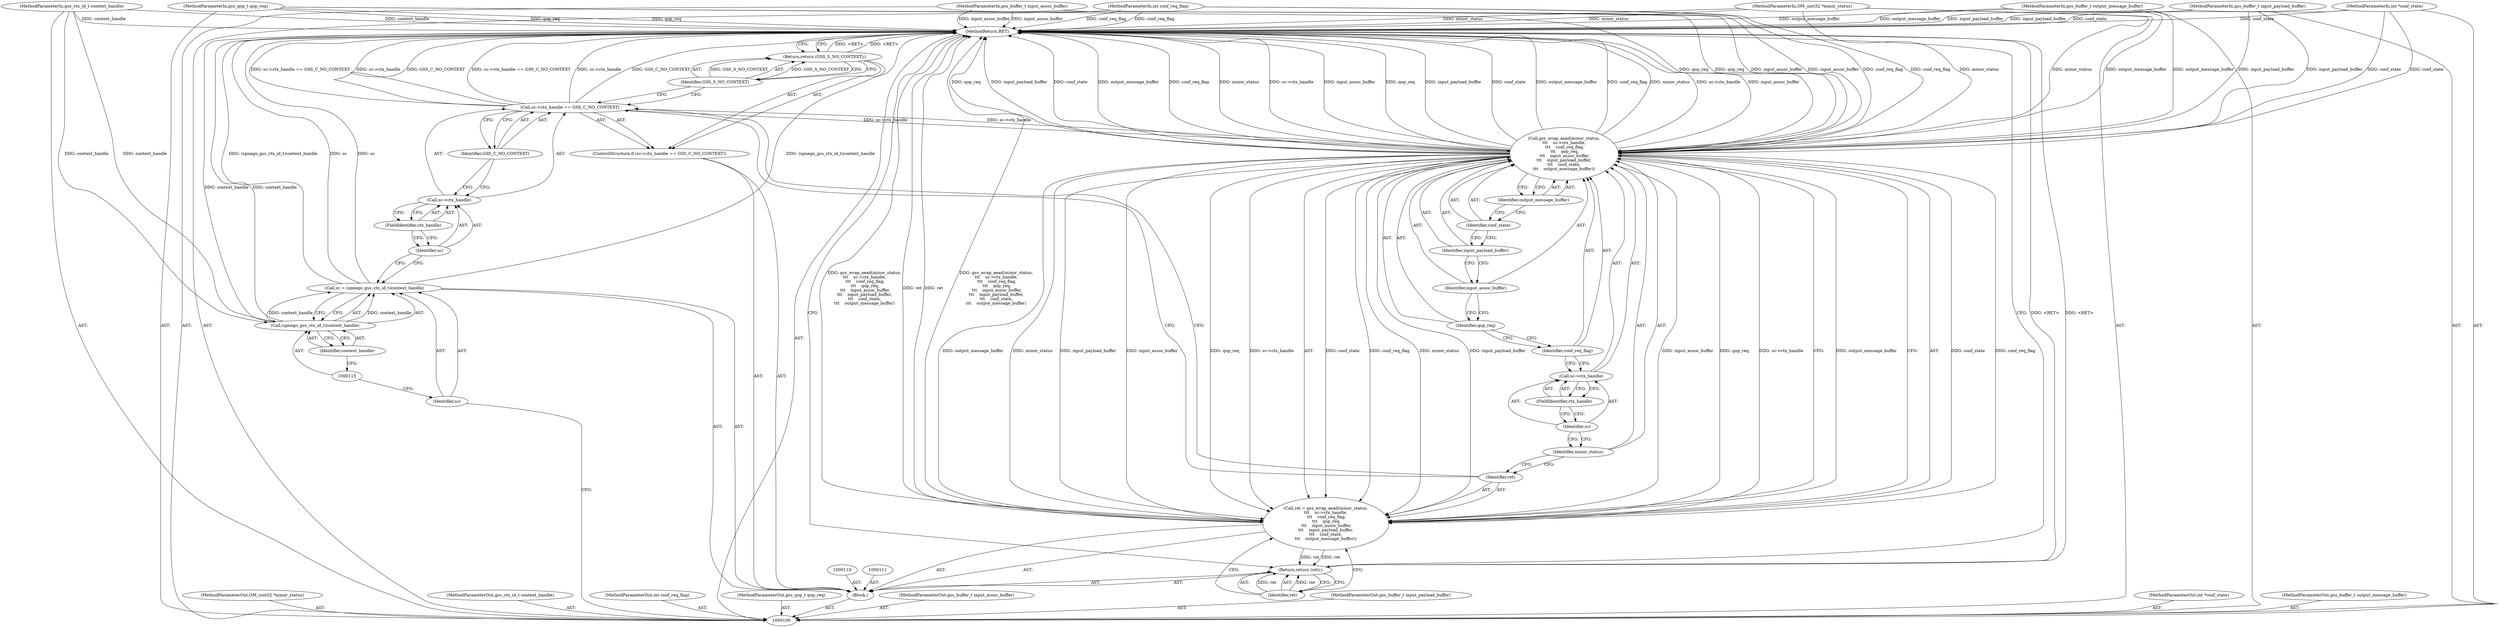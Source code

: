 digraph "0_krb5_b51b33f2bc5d1497ddf5bd107f791c101695000d_24" {
"1000140" [label="(MethodReturn,RET)"];
"1000101" [label="(MethodParameterIn,OM_uint32 *minor_status)"];
"1000183" [label="(MethodParameterOut,OM_uint32 *minor_status)"];
"1000112" [label="(Call,sc = (spnego_gss_ctx_id_t)context_handle)"];
"1000113" [label="(Identifier,sc)"];
"1000114" [label="(Call,(spnego_gss_ctx_id_t)context_handle)"];
"1000116" [label="(Identifier,context_handle)"];
"1000117" [label="(ControlStructure,if (sc->ctx_handle == GSS_C_NO_CONTEXT))"];
"1000122" [label="(Identifier,GSS_C_NO_CONTEXT)"];
"1000118" [label="(Call,sc->ctx_handle == GSS_C_NO_CONTEXT)"];
"1000119" [label="(Call,sc->ctx_handle)"];
"1000120" [label="(Identifier,sc)"];
"1000121" [label="(FieldIdentifier,ctx_handle)"];
"1000124" [label="(Identifier,GSS_S_NO_CONTEXT)"];
"1000123" [label="(Return,return (GSS_S_NO_CONTEXT);)"];
"1000125" [label="(Call,ret = gss_wrap_aead(minor_status,\n\t\t\t    sc->ctx_handle,\n \t\t\t    conf_req_flag,\n \t\t\t    qop_req,\n \t\t\t    input_assoc_buffer,\n\t\t\t    input_payload_buffer,\n\t\t\t    conf_state,\n\t\t\t    output_message_buffer))"];
"1000126" [label="(Identifier,ret)"];
"1000128" [label="(Identifier,minor_status)"];
"1000127" [label="(Call,gss_wrap_aead(minor_status,\n\t\t\t    sc->ctx_handle,\n \t\t\t    conf_req_flag,\n \t\t\t    qop_req,\n \t\t\t    input_assoc_buffer,\n\t\t\t    input_payload_buffer,\n\t\t\t    conf_state,\n\t\t\t    output_message_buffer))"];
"1000131" [label="(FieldIdentifier,ctx_handle)"];
"1000129" [label="(Call,sc->ctx_handle)"];
"1000130" [label="(Identifier,sc)"];
"1000132" [label="(Identifier,conf_req_flag)"];
"1000133" [label="(Identifier,qop_req)"];
"1000102" [label="(MethodParameterIn,gss_ctx_id_t context_handle)"];
"1000184" [label="(MethodParameterOut,gss_ctx_id_t context_handle)"];
"1000134" [label="(Identifier,input_assoc_buffer)"];
"1000135" [label="(Identifier,input_payload_buffer)"];
"1000136" [label="(Identifier,conf_state)"];
"1000137" [label="(Identifier,output_message_buffer)"];
"1000138" [label="(Return,return (ret);)"];
"1000139" [label="(Identifier,ret)"];
"1000103" [label="(MethodParameterIn,int conf_req_flag)"];
"1000185" [label="(MethodParameterOut,int conf_req_flag)"];
"1000104" [label="(MethodParameterIn,gss_qop_t qop_req)"];
"1000186" [label="(MethodParameterOut,gss_qop_t qop_req)"];
"1000105" [label="(MethodParameterIn,gss_buffer_t input_assoc_buffer)"];
"1000187" [label="(MethodParameterOut,gss_buffer_t input_assoc_buffer)"];
"1000106" [label="(MethodParameterIn,gss_buffer_t input_payload_buffer)"];
"1000188" [label="(MethodParameterOut,gss_buffer_t input_payload_buffer)"];
"1000107" [label="(MethodParameterIn,int *conf_state)"];
"1000189" [label="(MethodParameterOut,int *conf_state)"];
"1000108" [label="(MethodParameterIn,gss_buffer_t output_message_buffer)"];
"1000190" [label="(MethodParameterOut,gss_buffer_t output_message_buffer)"];
"1000109" [label="(Block,)"];
"1000140" -> "1000100"  [label="AST: "];
"1000140" -> "1000123"  [label="CFG: "];
"1000140" -> "1000138"  [label="CFG: "];
"1000125" -> "1000140"  [label="DDG: ret"];
"1000125" -> "1000140"  [label="DDG: gss_wrap_aead(minor_status,\n\t\t\t    sc->ctx_handle,\n \t\t\t    conf_req_flag,\n \t\t\t    qop_req,\n \t\t\t    input_assoc_buffer,\n\t\t\t    input_payload_buffer,\n\t\t\t    conf_state,\n\t\t\t    output_message_buffer)"];
"1000108" -> "1000140"  [label="DDG: output_message_buffer"];
"1000107" -> "1000140"  [label="DDG: conf_state"];
"1000104" -> "1000140"  [label="DDG: qop_req"];
"1000105" -> "1000140"  [label="DDG: input_assoc_buffer"];
"1000112" -> "1000140"  [label="DDG: (spnego_gss_ctx_id_t)context_handle"];
"1000112" -> "1000140"  [label="DDG: sc"];
"1000127" -> "1000140"  [label="DDG: conf_req_flag"];
"1000127" -> "1000140"  [label="DDG: minor_status"];
"1000127" -> "1000140"  [label="DDG: sc->ctx_handle"];
"1000127" -> "1000140"  [label="DDG: input_assoc_buffer"];
"1000127" -> "1000140"  [label="DDG: qop_req"];
"1000127" -> "1000140"  [label="DDG: input_payload_buffer"];
"1000127" -> "1000140"  [label="DDG: conf_state"];
"1000127" -> "1000140"  [label="DDG: output_message_buffer"];
"1000118" -> "1000140"  [label="DDG: sc->ctx_handle == GSS_C_NO_CONTEXT"];
"1000118" -> "1000140"  [label="DDG: sc->ctx_handle"];
"1000118" -> "1000140"  [label="DDG: GSS_C_NO_CONTEXT"];
"1000114" -> "1000140"  [label="DDG: context_handle"];
"1000103" -> "1000140"  [label="DDG: conf_req_flag"];
"1000102" -> "1000140"  [label="DDG: context_handle"];
"1000101" -> "1000140"  [label="DDG: minor_status"];
"1000106" -> "1000140"  [label="DDG: input_payload_buffer"];
"1000138" -> "1000140"  [label="DDG: <RET>"];
"1000123" -> "1000140"  [label="DDG: <RET>"];
"1000101" -> "1000100"  [label="AST: "];
"1000101" -> "1000140"  [label="DDG: minor_status"];
"1000101" -> "1000127"  [label="DDG: minor_status"];
"1000183" -> "1000100"  [label="AST: "];
"1000112" -> "1000109"  [label="AST: "];
"1000112" -> "1000114"  [label="CFG: "];
"1000113" -> "1000112"  [label="AST: "];
"1000114" -> "1000112"  [label="AST: "];
"1000120" -> "1000112"  [label="CFG: "];
"1000112" -> "1000140"  [label="DDG: (spnego_gss_ctx_id_t)context_handle"];
"1000112" -> "1000140"  [label="DDG: sc"];
"1000114" -> "1000112"  [label="DDG: context_handle"];
"1000113" -> "1000112"  [label="AST: "];
"1000113" -> "1000100"  [label="CFG: "];
"1000115" -> "1000113"  [label="CFG: "];
"1000114" -> "1000112"  [label="AST: "];
"1000114" -> "1000116"  [label="CFG: "];
"1000115" -> "1000114"  [label="AST: "];
"1000116" -> "1000114"  [label="AST: "];
"1000112" -> "1000114"  [label="CFG: "];
"1000114" -> "1000140"  [label="DDG: context_handle"];
"1000114" -> "1000112"  [label="DDG: context_handle"];
"1000102" -> "1000114"  [label="DDG: context_handle"];
"1000116" -> "1000114"  [label="AST: "];
"1000116" -> "1000115"  [label="CFG: "];
"1000114" -> "1000116"  [label="CFG: "];
"1000117" -> "1000109"  [label="AST: "];
"1000118" -> "1000117"  [label="AST: "];
"1000123" -> "1000117"  [label="AST: "];
"1000122" -> "1000118"  [label="AST: "];
"1000122" -> "1000119"  [label="CFG: "];
"1000118" -> "1000122"  [label="CFG: "];
"1000118" -> "1000117"  [label="AST: "];
"1000118" -> "1000122"  [label="CFG: "];
"1000119" -> "1000118"  [label="AST: "];
"1000122" -> "1000118"  [label="AST: "];
"1000124" -> "1000118"  [label="CFG: "];
"1000126" -> "1000118"  [label="CFG: "];
"1000118" -> "1000140"  [label="DDG: sc->ctx_handle == GSS_C_NO_CONTEXT"];
"1000118" -> "1000140"  [label="DDG: sc->ctx_handle"];
"1000118" -> "1000140"  [label="DDG: GSS_C_NO_CONTEXT"];
"1000118" -> "1000127"  [label="DDG: sc->ctx_handle"];
"1000119" -> "1000118"  [label="AST: "];
"1000119" -> "1000121"  [label="CFG: "];
"1000120" -> "1000119"  [label="AST: "];
"1000121" -> "1000119"  [label="AST: "];
"1000122" -> "1000119"  [label="CFG: "];
"1000120" -> "1000119"  [label="AST: "];
"1000120" -> "1000112"  [label="CFG: "];
"1000121" -> "1000120"  [label="CFG: "];
"1000121" -> "1000119"  [label="AST: "];
"1000121" -> "1000120"  [label="CFG: "];
"1000119" -> "1000121"  [label="CFG: "];
"1000124" -> "1000123"  [label="AST: "];
"1000124" -> "1000118"  [label="CFG: "];
"1000123" -> "1000124"  [label="CFG: "];
"1000124" -> "1000123"  [label="DDG: GSS_S_NO_CONTEXT"];
"1000123" -> "1000117"  [label="AST: "];
"1000123" -> "1000124"  [label="CFG: "];
"1000124" -> "1000123"  [label="AST: "];
"1000140" -> "1000123"  [label="CFG: "];
"1000123" -> "1000140"  [label="DDG: <RET>"];
"1000124" -> "1000123"  [label="DDG: GSS_S_NO_CONTEXT"];
"1000125" -> "1000109"  [label="AST: "];
"1000125" -> "1000127"  [label="CFG: "];
"1000126" -> "1000125"  [label="AST: "];
"1000127" -> "1000125"  [label="AST: "];
"1000139" -> "1000125"  [label="CFG: "];
"1000125" -> "1000140"  [label="DDG: ret"];
"1000125" -> "1000140"  [label="DDG: gss_wrap_aead(minor_status,\n\t\t\t    sc->ctx_handle,\n \t\t\t    conf_req_flag,\n \t\t\t    qop_req,\n \t\t\t    input_assoc_buffer,\n\t\t\t    input_payload_buffer,\n\t\t\t    conf_state,\n\t\t\t    output_message_buffer)"];
"1000127" -> "1000125"  [label="DDG: conf_state"];
"1000127" -> "1000125"  [label="DDG: conf_req_flag"];
"1000127" -> "1000125"  [label="DDG: output_message_buffer"];
"1000127" -> "1000125"  [label="DDG: minor_status"];
"1000127" -> "1000125"  [label="DDG: input_payload_buffer"];
"1000127" -> "1000125"  [label="DDG: input_assoc_buffer"];
"1000127" -> "1000125"  [label="DDG: qop_req"];
"1000127" -> "1000125"  [label="DDG: sc->ctx_handle"];
"1000125" -> "1000138"  [label="DDG: ret"];
"1000126" -> "1000125"  [label="AST: "];
"1000126" -> "1000118"  [label="CFG: "];
"1000128" -> "1000126"  [label="CFG: "];
"1000128" -> "1000127"  [label="AST: "];
"1000128" -> "1000126"  [label="CFG: "];
"1000130" -> "1000128"  [label="CFG: "];
"1000127" -> "1000125"  [label="AST: "];
"1000127" -> "1000137"  [label="CFG: "];
"1000128" -> "1000127"  [label="AST: "];
"1000129" -> "1000127"  [label="AST: "];
"1000132" -> "1000127"  [label="AST: "];
"1000133" -> "1000127"  [label="AST: "];
"1000134" -> "1000127"  [label="AST: "];
"1000135" -> "1000127"  [label="AST: "];
"1000136" -> "1000127"  [label="AST: "];
"1000137" -> "1000127"  [label="AST: "];
"1000125" -> "1000127"  [label="CFG: "];
"1000127" -> "1000140"  [label="DDG: conf_req_flag"];
"1000127" -> "1000140"  [label="DDG: minor_status"];
"1000127" -> "1000140"  [label="DDG: sc->ctx_handle"];
"1000127" -> "1000140"  [label="DDG: input_assoc_buffer"];
"1000127" -> "1000140"  [label="DDG: qop_req"];
"1000127" -> "1000140"  [label="DDG: input_payload_buffer"];
"1000127" -> "1000140"  [label="DDG: conf_state"];
"1000127" -> "1000140"  [label="DDG: output_message_buffer"];
"1000127" -> "1000125"  [label="DDG: conf_state"];
"1000127" -> "1000125"  [label="DDG: conf_req_flag"];
"1000127" -> "1000125"  [label="DDG: output_message_buffer"];
"1000127" -> "1000125"  [label="DDG: minor_status"];
"1000127" -> "1000125"  [label="DDG: input_payload_buffer"];
"1000127" -> "1000125"  [label="DDG: input_assoc_buffer"];
"1000127" -> "1000125"  [label="DDG: qop_req"];
"1000127" -> "1000125"  [label="DDG: sc->ctx_handle"];
"1000101" -> "1000127"  [label="DDG: minor_status"];
"1000118" -> "1000127"  [label="DDG: sc->ctx_handle"];
"1000103" -> "1000127"  [label="DDG: conf_req_flag"];
"1000104" -> "1000127"  [label="DDG: qop_req"];
"1000105" -> "1000127"  [label="DDG: input_assoc_buffer"];
"1000106" -> "1000127"  [label="DDG: input_payload_buffer"];
"1000107" -> "1000127"  [label="DDG: conf_state"];
"1000108" -> "1000127"  [label="DDG: output_message_buffer"];
"1000131" -> "1000129"  [label="AST: "];
"1000131" -> "1000130"  [label="CFG: "];
"1000129" -> "1000131"  [label="CFG: "];
"1000129" -> "1000127"  [label="AST: "];
"1000129" -> "1000131"  [label="CFG: "];
"1000130" -> "1000129"  [label="AST: "];
"1000131" -> "1000129"  [label="AST: "];
"1000132" -> "1000129"  [label="CFG: "];
"1000130" -> "1000129"  [label="AST: "];
"1000130" -> "1000128"  [label="CFG: "];
"1000131" -> "1000130"  [label="CFG: "];
"1000132" -> "1000127"  [label="AST: "];
"1000132" -> "1000129"  [label="CFG: "];
"1000133" -> "1000132"  [label="CFG: "];
"1000133" -> "1000127"  [label="AST: "];
"1000133" -> "1000132"  [label="CFG: "];
"1000134" -> "1000133"  [label="CFG: "];
"1000102" -> "1000100"  [label="AST: "];
"1000102" -> "1000140"  [label="DDG: context_handle"];
"1000102" -> "1000114"  [label="DDG: context_handle"];
"1000184" -> "1000100"  [label="AST: "];
"1000134" -> "1000127"  [label="AST: "];
"1000134" -> "1000133"  [label="CFG: "];
"1000135" -> "1000134"  [label="CFG: "];
"1000135" -> "1000127"  [label="AST: "];
"1000135" -> "1000134"  [label="CFG: "];
"1000136" -> "1000135"  [label="CFG: "];
"1000136" -> "1000127"  [label="AST: "];
"1000136" -> "1000135"  [label="CFG: "];
"1000137" -> "1000136"  [label="CFG: "];
"1000137" -> "1000127"  [label="AST: "];
"1000137" -> "1000136"  [label="CFG: "];
"1000127" -> "1000137"  [label="CFG: "];
"1000138" -> "1000109"  [label="AST: "];
"1000138" -> "1000139"  [label="CFG: "];
"1000139" -> "1000138"  [label="AST: "];
"1000140" -> "1000138"  [label="CFG: "];
"1000138" -> "1000140"  [label="DDG: <RET>"];
"1000139" -> "1000138"  [label="DDG: ret"];
"1000125" -> "1000138"  [label="DDG: ret"];
"1000139" -> "1000138"  [label="AST: "];
"1000139" -> "1000125"  [label="CFG: "];
"1000138" -> "1000139"  [label="CFG: "];
"1000139" -> "1000138"  [label="DDG: ret"];
"1000103" -> "1000100"  [label="AST: "];
"1000103" -> "1000140"  [label="DDG: conf_req_flag"];
"1000103" -> "1000127"  [label="DDG: conf_req_flag"];
"1000185" -> "1000100"  [label="AST: "];
"1000104" -> "1000100"  [label="AST: "];
"1000104" -> "1000140"  [label="DDG: qop_req"];
"1000104" -> "1000127"  [label="DDG: qop_req"];
"1000186" -> "1000100"  [label="AST: "];
"1000105" -> "1000100"  [label="AST: "];
"1000105" -> "1000140"  [label="DDG: input_assoc_buffer"];
"1000105" -> "1000127"  [label="DDG: input_assoc_buffer"];
"1000187" -> "1000100"  [label="AST: "];
"1000106" -> "1000100"  [label="AST: "];
"1000106" -> "1000140"  [label="DDG: input_payload_buffer"];
"1000106" -> "1000127"  [label="DDG: input_payload_buffer"];
"1000188" -> "1000100"  [label="AST: "];
"1000107" -> "1000100"  [label="AST: "];
"1000107" -> "1000140"  [label="DDG: conf_state"];
"1000107" -> "1000127"  [label="DDG: conf_state"];
"1000189" -> "1000100"  [label="AST: "];
"1000108" -> "1000100"  [label="AST: "];
"1000108" -> "1000140"  [label="DDG: output_message_buffer"];
"1000108" -> "1000127"  [label="DDG: output_message_buffer"];
"1000190" -> "1000100"  [label="AST: "];
"1000109" -> "1000100"  [label="AST: "];
"1000110" -> "1000109"  [label="AST: "];
"1000111" -> "1000109"  [label="AST: "];
"1000112" -> "1000109"  [label="AST: "];
"1000117" -> "1000109"  [label="AST: "];
"1000125" -> "1000109"  [label="AST: "];
"1000138" -> "1000109"  [label="AST: "];
}
